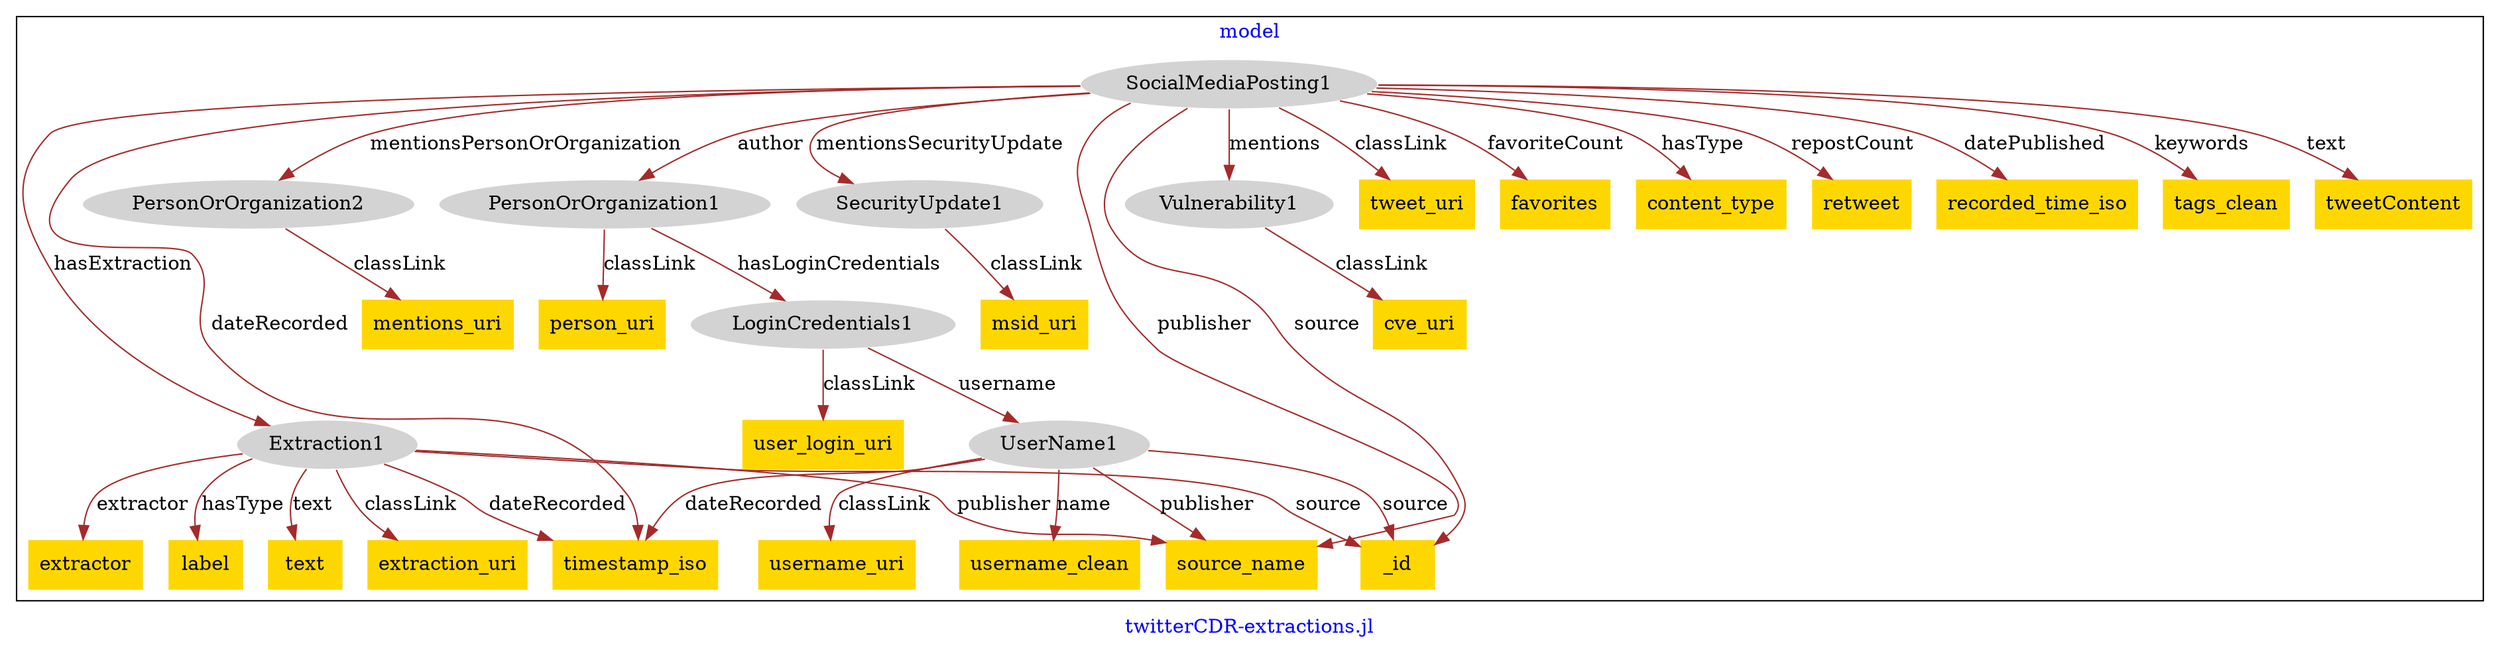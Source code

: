 digraph n0 {
fontcolor="blue"
remincross="true"
label="twitterCDR-extractions.jl"
subgraph cluster {
label="model"
n2[style="filled",color="white",fillcolor="lightgray",label="Extraction1"];
n3[shape="plaintext",style="filled",fillcolor="gold",label="extraction_uri"];
n4[shape="plaintext",style="filled",fillcolor="gold",label="extractor"];
n5[shape="plaintext",style="filled",fillcolor="gold",label="label"];
n6[shape="plaintext",style="filled",fillcolor="gold",label="text"];
n7[style="filled",color="white",fillcolor="lightgray",label="LoginCredentials1"];
n8[shape="plaintext",style="filled",fillcolor="gold",label="user_login_uri"];
n9[style="filled",color="white",fillcolor="lightgray",label="UserName1"];
n10[style="filled",color="white",fillcolor="lightgray",label="PersonOrOrganization1"];
n11[shape="plaintext",style="filled",fillcolor="gold",label="person_uri"];
n12[style="filled",color="white",fillcolor="lightgray",label="PersonOrOrganization2"];
n13[shape="plaintext",style="filled",fillcolor="gold",label="mentions_uri"];
n14[style="filled",color="white",fillcolor="lightgray",label="SecurityUpdate1"];
n15[shape="plaintext",style="filled",fillcolor="gold",label="msid_uri"];
n16[shape="plaintext",style="filled",fillcolor="gold",label="username_uri"];
n17[shape="plaintext",style="filled",fillcolor="gold",label="timestamp_iso"];
n18[shape="plaintext",style="filled",fillcolor="gold",label="username_clean"];
n19[shape="plaintext",style="filled",fillcolor="gold",label="source_name"];
n20[shape="plaintext",style="filled",fillcolor="gold",label="_id"];
n21[style="filled",color="white",fillcolor="lightgray",label="Vulnerability1"];
n22[shape="plaintext",style="filled",fillcolor="gold",label="cve_uri"];
n23[style="filled",color="white",fillcolor="lightgray",label="SocialMediaPosting1"];
n24[shape="plaintext",style="filled",fillcolor="gold",label="tweet_uri"];
n25[shape="plaintext",style="filled",fillcolor="gold",label="favorites"];
n26[shape="plaintext",style="filled",fillcolor="gold",label="content_type"];
n27[shape="plaintext",style="filled",fillcolor="gold",label="retweet"];
n28[shape="plaintext",style="filled",fillcolor="gold",label="recorded_time_iso"];
n29[shape="plaintext",style="filled",fillcolor="gold",label="tags_clean"];
n30[shape="plaintext",style="filled",fillcolor="gold",label="tweetContent"];
}
n2 -> n3[color="brown",fontcolor="black",label="classLink"]
n2 -> n4[color="brown",fontcolor="black",label="extractor"]
n2 -> n5[color="brown",fontcolor="black",label="hasType"]
n2 -> n6[color="brown",fontcolor="black",label="text"]
n7 -> n8[color="brown",fontcolor="black",label="classLink"]
n7 -> n9[color="brown",fontcolor="black",label="username"]
n10 -> n11[color="brown",fontcolor="black",label="classLink"]
n12 -> n13[color="brown",fontcolor="black",label="classLink"]
n14 -> n15[color="brown",fontcolor="black",label="classLink"]
n9 -> n16[color="brown",fontcolor="black",label="classLink"]
n9 -> n17[color="brown",fontcolor="black",label="dateRecorded"]
n9 -> n18[color="brown",fontcolor="black",label="name"]
n9 -> n19[color="brown",fontcolor="black",label="publisher"]
n9 -> n20[color="brown",fontcolor="black",label="source"]
n21 -> n22[color="brown",fontcolor="black",label="classLink"]
n23 -> n24[color="brown",fontcolor="black",label="classLink"]
n23 -> n25[color="brown",fontcolor="black",label="favoriteCount"]
n23 -> n2[color="brown",fontcolor="black",label="hasExtraction"]
n23 -> n26[color="brown",fontcolor="black",label="hasType"]
n23 -> n12[color="brown",fontcolor="black",label="mentionsPersonOrOrganization"]
n23 -> n14[color="brown",fontcolor="black",label="mentionsSecurityUpdate"]
n23 -> n27[color="brown",fontcolor="black",label="repostCount"]
n23 -> n10[color="brown",fontcolor="black",label="author"]
n23 -> n28[color="brown",fontcolor="black",label="datePublished"]
n23 -> n29[color="brown",fontcolor="black",label="keywords"]
n23 -> n21[color="brown",fontcolor="black",label="mentions"]
n23 -> n30[color="brown",fontcolor="black",label="text"]
n10 -> n7[color="brown",fontcolor="black",label="hasLoginCredentials"]
n2 -> n20[color="brown",fontcolor="black",label="source"]
n23 -> n19[color="brown",fontcolor="black",label="publisher"]
n2 -> n19[color="brown",fontcolor="black",label="publisher"]
n23 -> n17[color="brown",fontcolor="black",label="dateRecorded"]
n2 -> n17[color="brown",fontcolor="black",label="dateRecorded"]
n23 -> n20[color="brown",fontcolor="black",label="source"]
}
